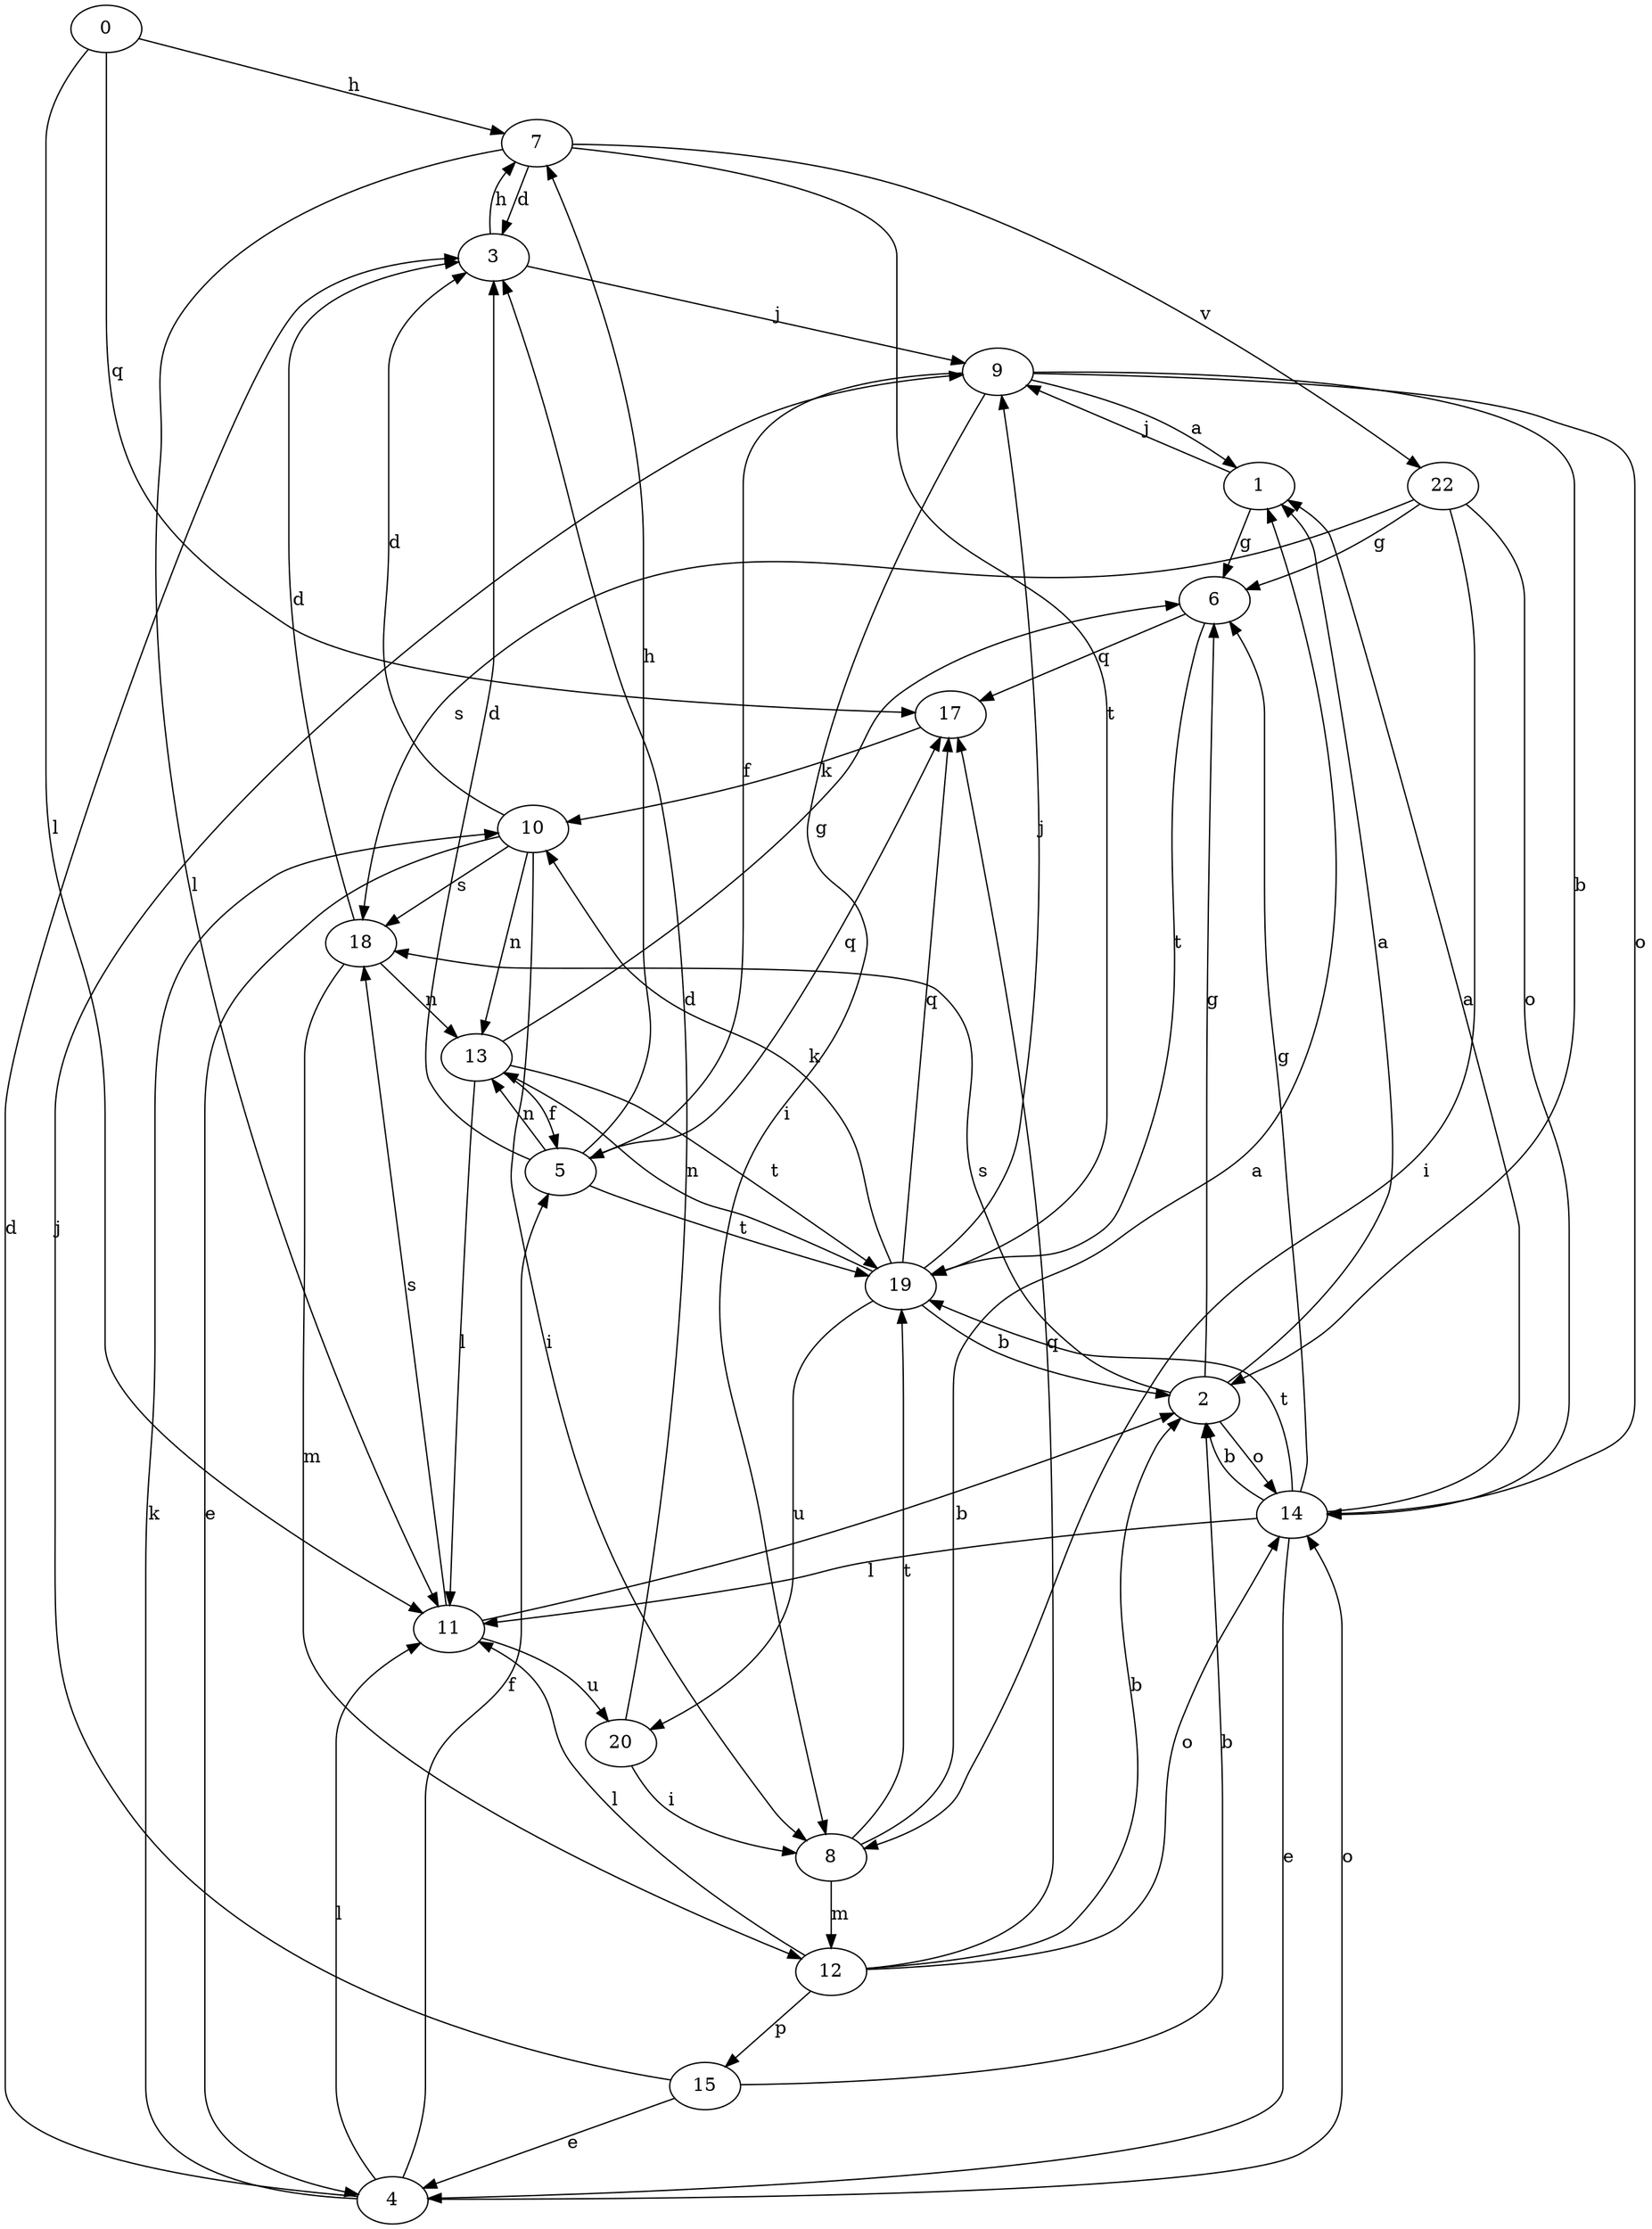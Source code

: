 strict digraph  {
0;
1;
2;
3;
4;
5;
6;
7;
8;
9;
10;
11;
12;
13;
14;
15;
17;
18;
19;
20;
22;
0 -> 7  [label=h];
0 -> 11  [label=l];
0 -> 17  [label=q];
1 -> 6  [label=g];
1 -> 9  [label=j];
2 -> 1  [label=a];
2 -> 6  [label=g];
2 -> 14  [label=o];
2 -> 18  [label=s];
3 -> 7  [label=h];
3 -> 9  [label=j];
4 -> 3  [label=d];
4 -> 5  [label=f];
4 -> 10  [label=k];
4 -> 11  [label=l];
4 -> 14  [label=o];
5 -> 3  [label=d];
5 -> 7  [label=h];
5 -> 13  [label=n];
5 -> 17  [label=q];
5 -> 19  [label=t];
6 -> 17  [label=q];
6 -> 19  [label=t];
7 -> 3  [label=d];
7 -> 11  [label=l];
7 -> 19  [label=t];
7 -> 22  [label=v];
8 -> 1  [label=a];
8 -> 12  [label=m];
8 -> 19  [label=t];
9 -> 1  [label=a];
9 -> 2  [label=b];
9 -> 5  [label=f];
9 -> 8  [label=i];
9 -> 14  [label=o];
10 -> 3  [label=d];
10 -> 4  [label=e];
10 -> 8  [label=i];
10 -> 13  [label=n];
10 -> 18  [label=s];
11 -> 2  [label=b];
11 -> 18  [label=s];
11 -> 20  [label=u];
12 -> 2  [label=b];
12 -> 11  [label=l];
12 -> 14  [label=o];
12 -> 15  [label=p];
12 -> 17  [label=q];
13 -> 5  [label=f];
13 -> 6  [label=g];
13 -> 11  [label=l];
13 -> 19  [label=t];
14 -> 1  [label=a];
14 -> 2  [label=b];
14 -> 4  [label=e];
14 -> 6  [label=g];
14 -> 11  [label=l];
14 -> 19  [label=t];
15 -> 2  [label=b];
15 -> 4  [label=e];
15 -> 9  [label=j];
17 -> 10  [label=k];
18 -> 3  [label=d];
18 -> 12  [label=m];
18 -> 13  [label=n];
19 -> 2  [label=b];
19 -> 9  [label=j];
19 -> 10  [label=k];
19 -> 13  [label=n];
19 -> 17  [label=q];
19 -> 20  [label=u];
20 -> 3  [label=d];
20 -> 8  [label=i];
22 -> 6  [label=g];
22 -> 8  [label=i];
22 -> 14  [label=o];
22 -> 18  [label=s];
}
